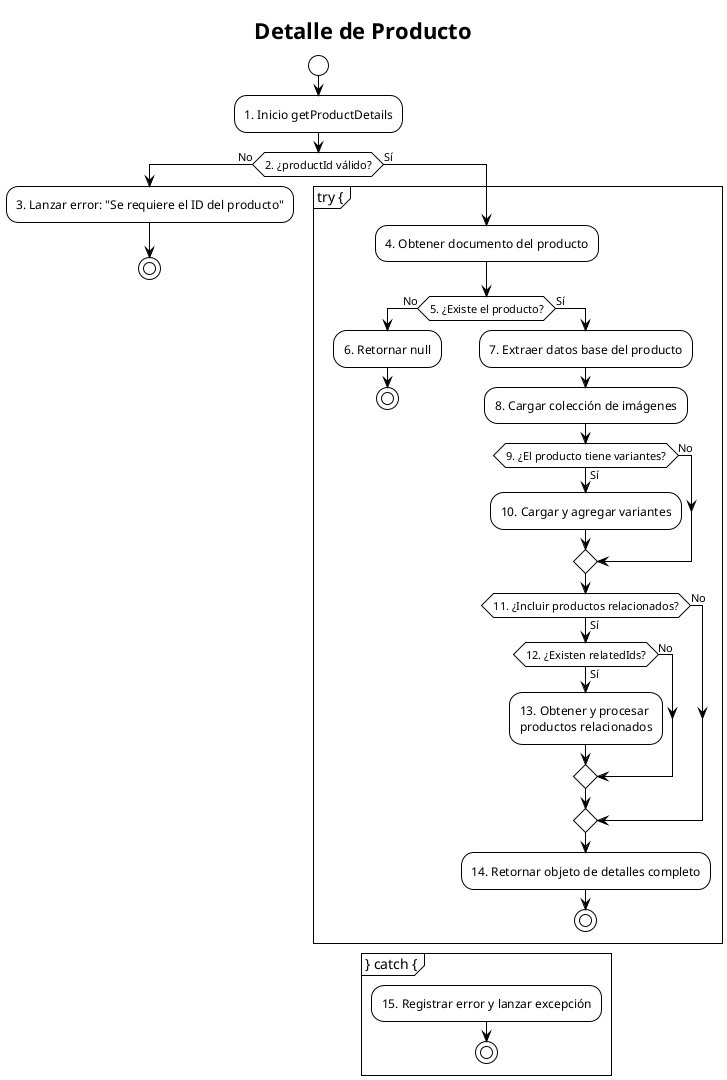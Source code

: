 @startuml PCB-A-09
!theme plain
skinparam backgroundColor white
skinparam defaultFontName Arial
skinparam defaultFontColor black
skinparam arrowColor black
skinparam shadowing false

title Detalle de Producto

start
:1. Inicio getProductDetails;

if (2. ¿productId válido?) then (No)
  :3. Lanzar error: "Se requiere el ID del producto";
  stop
else (Sí)
  partition "try {" {
    :4. Obtener documento del producto;
    
    if (5. ¿Existe el producto?) then (No)
      :6. Retornar null;
      stop
    else (Sí)
      :7. Extraer datos base del producto;
      
      :8. Cargar colección de imágenes;
      
      if (9. ¿El producto tiene variantes?) then (Sí)
        :10. Cargar y agregar variantes;
      else (No)
      endif
      
      if (11. ¿Incluir productos relacionados?) then (Sí)
        if (12. ¿Existen relatedIds?) then (Sí)
          :13. Obtener y procesar
          productos relacionados;
        else (No)
        endif
      else (No)
      endif
      
      :14. Retornar objeto de detalles completo;
      stop
    endif
  }
  
  partition "} catch {" {
    :15. Registrar error y lanzar excepción;
    stop
  }
endif

@enduml 